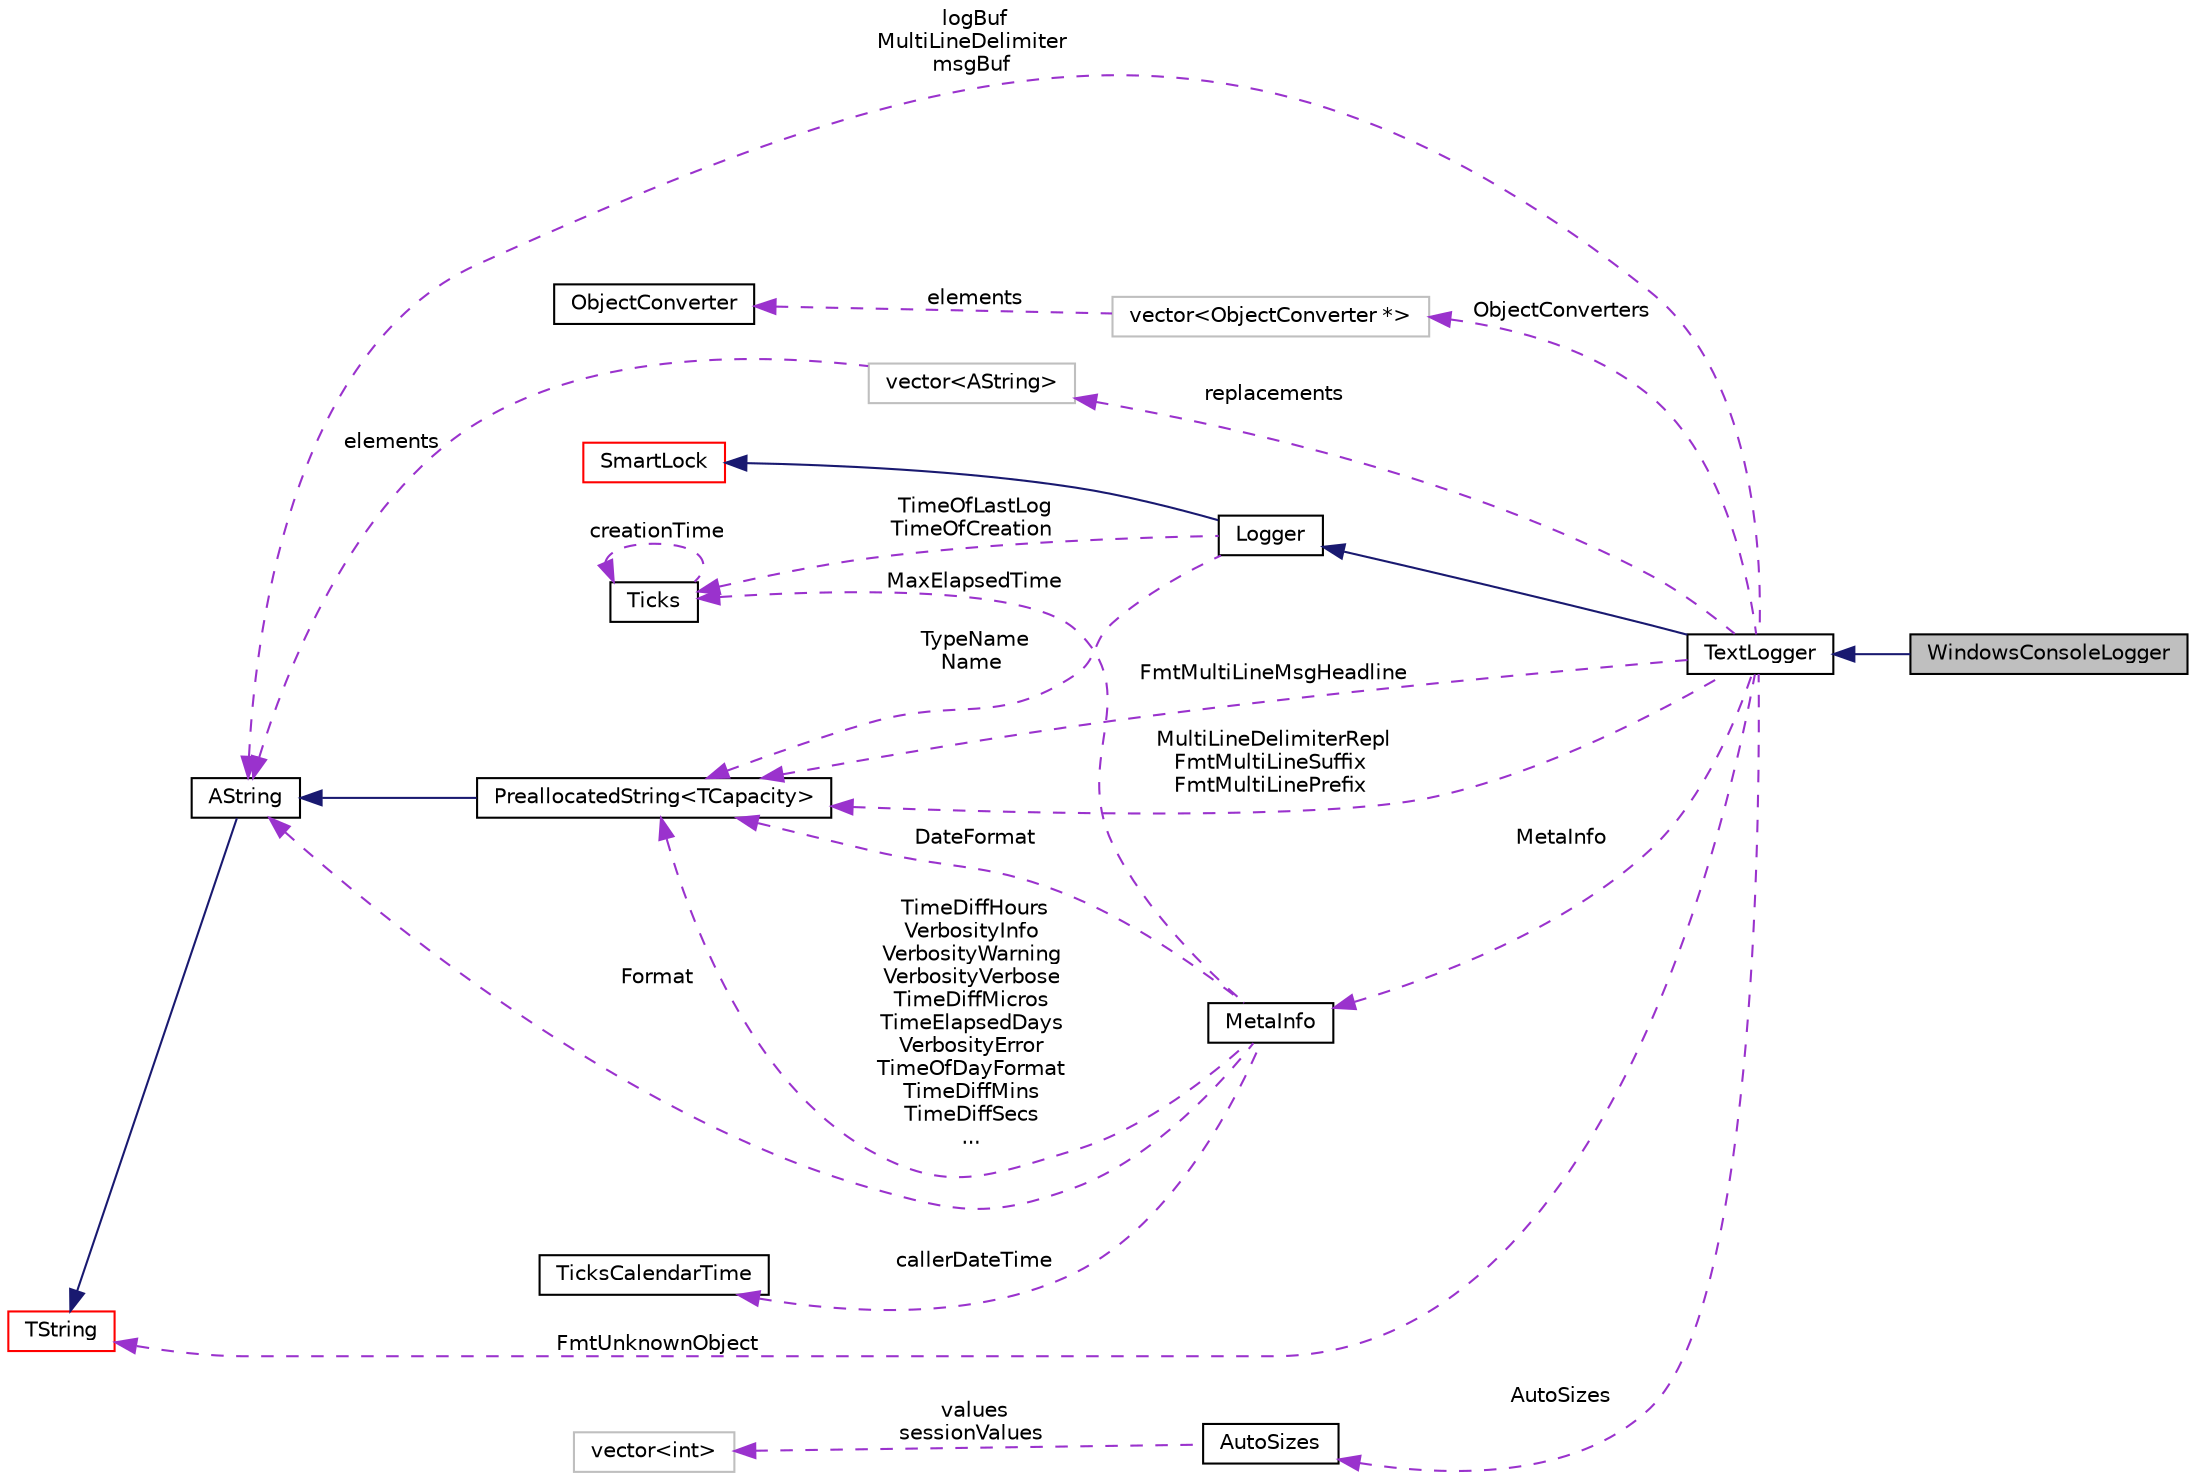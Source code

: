 digraph "WindowsConsoleLogger"
{
  edge [fontname="Helvetica",fontsize="10",labelfontname="Helvetica",labelfontsize="10"];
  node [fontname="Helvetica",fontsize="10",shape=record];
  rankdir="LR";
  Node1 [label="WindowsConsoleLogger",height=0.2,width=0.4,color="black", fillcolor="grey75", style="filled", fontcolor="black"];
  Node10 [label="vector\<int\>",height=0.2,width=0.4,color="grey75", fillcolor="white", style="filled"];
  Node11 [label="vector\<AString\>",height=0.2,width=0.4,color="grey75", fillcolor="white", style="filled"];
  Node16 [label="vector\<ObjectConverter *\>",height=0.2,width=0.4,color="grey75", fillcolor="white", style="filled"];
  Node6 [label="PreallocatedString\<TCapacity\>",height=0.2,width=0.4,color="black", fillcolor="white", style="filled",URL="$classaworx_1_1lib_1_1strings_1_1PreallocatedString.html"];
  Node2 -> Node1 [dir="back",color="midnightblue",fontsize="10",style="solid",fontname="Helvetica"];
  Node3 -> Node2 [dir="back",color="midnightblue",fontsize="10",style="solid",fontname="Helvetica"];
  Node4 -> Node3 [dir="back",color="midnightblue",fontsize="10",style="solid",fontname="Helvetica"];
  Node5 -> Node3 [dir="back",color="darkorchid3",fontsize="10",style="dashed",label=" TimeOfLastLog\nTimeOfCreation" ,fontname="Helvetica"];
  Node5 -> Node5 [dir="back",color="darkorchid3",fontsize="10",style="dashed",label=" creationTime" ,fontname="Helvetica"];
  Node5 -> Node14 [dir="back",color="darkorchid3",fontsize="10",style="dashed",label=" MaxElapsedTime" ,fontname="Helvetica"];
  Node6 -> Node2 [dir="back",color="darkorchid3",fontsize="10",style="dashed",label=" FmtMultiLineMsgHeadline" ,fontname="Helvetica"];
  Node6 -> Node2 [dir="back",color="darkorchid3",fontsize="10",style="dashed",label=" MultiLineDelimiterRepl\nFmtMultiLineSuffix\nFmtMultiLinePrefix" ,fontname="Helvetica"];
  Node6 -> Node3 [dir="back",color="darkorchid3",fontsize="10",style="dashed",label=" TypeName\nName" ,fontname="Helvetica"];
  Node6 -> Node14 [dir="back",color="darkorchid3",fontsize="10",style="dashed",label=" TimeDiffHours\nVerbosityInfo\nVerbosityWarning\nVerbosityVerbose\nTimeDiffMicros\nTimeElapsedDays\nVerbosityError\nTimeOfDayFormat\nTimeDiffMins\nTimeDiffSecs\n..." ,fontname="Helvetica"];
  Node6 -> Node14 [dir="back",color="darkorchid3",fontsize="10",style="dashed",label=" DateFormat" ,fontname="Helvetica"];
  Node7 -> Node2 [dir="back",color="darkorchid3",fontsize="10",style="dashed",label=" logBuf\nMultiLineDelimiter\nmsgBuf" ,fontname="Helvetica"];
  Node7 -> Node6 [dir="back",color="midnightblue",fontsize="10",style="solid",fontname="Helvetica"];
  Node7 -> Node11 [dir="back",color="darkorchid3",fontsize="10",style="dashed",label=" elements" ,fontname="Helvetica"];
  Node7 -> Node14 [dir="back",color="darkorchid3",fontsize="10",style="dashed",label=" Format" ,fontname="Helvetica"];
  Node8 -> Node2 [dir="back",color="darkorchid3",fontsize="10",style="dashed",label=" FmtUnknownObject" ,fontname="Helvetica"];
  Node8 -> Node7 [dir="back",color="midnightblue",fontsize="10",style="solid",fontname="Helvetica"];
  Node9 -> Node2 [dir="back",color="darkorchid3",fontsize="10",style="dashed",label=" AutoSizes" ,fontname="Helvetica"];
  Node10 -> Node9 [dir="back",color="darkorchid3",fontsize="10",style="dashed",label=" values\nsessionValues" ,fontname="Helvetica"];
  Node11 -> Node2 [dir="back",color="darkorchid3",fontsize="10",style="dashed",label=" replacements" ,fontname="Helvetica"];
  Node14 -> Node2 [dir="back",color="darkorchid3",fontsize="10",style="dashed",label=" MetaInfo" ,fontname="Helvetica"];
  Node15 -> Node14 [dir="back",color="darkorchid3",fontsize="10",style="dashed",label=" callerDateTime" ,fontname="Helvetica"];
  Node16 -> Node2 [dir="back",color="darkorchid3",fontsize="10",style="dashed",label=" ObjectConverters" ,fontname="Helvetica"];
  Node17 -> Node16 [dir="back",color="darkorchid3",fontsize="10",style="dashed",label=" elements" ,fontname="Helvetica"];
  Node2 [label="TextLogger",height=0.2,width=0.4,color="black", fillcolor="white", style="filled",URL="$classaworx_1_1lox_1_1core_1_1textlogger_1_1TextLogger.html"];
  Node3 [label="Logger",height=0.2,width=0.4,color="black", fillcolor="white", style="filled",URL="$classaworx_1_1lox_1_1core_1_1Logger.html"];
  Node4 [label="SmartLock",height=0.2,width=0.4,color="red", fillcolor="white", style="filled",URL="$classaworx_1_1lib_1_1threads_1_1SmartLock.html"];
  Node5 [label="Ticks",height=0.2,width=0.4,color="black", fillcolor="white", style="filled",URL="$classaworx_1_1lib_1_1time_1_1Ticks.html"];
  Node7 [label="AString",height=0.2,width=0.4,color="black", fillcolor="white", style="filled",URL="$classaworx_1_1lib_1_1strings_1_1AString.html"];
  Node8 [label="TString",height=0.2,width=0.4,color="red", fillcolor="white", style="filled",URL="$classaworx_1_1lib_1_1strings_1_1TString.html"];
  Node9 [label="AutoSizes",height=0.2,width=0.4,color="black", fillcolor="white", style="filled",URL="$classaworx_1_1lox_1_1core_1_1textlogger_1_1AutoSizes.html"];
  Node14 [label="MetaInfo",height=0.2,width=0.4,color="black", fillcolor="white", style="filled",URL="$classaworx_1_1lox_1_1core_1_1textlogger_1_1MetaInfo.html"];
  Node15 [label="TicksCalendarTime",height=0.2,width=0.4,color="black", fillcolor="white", style="filled",URL="$classaworx_1_1lib_1_1time_1_1TicksCalendarTime.html"];
  Node17 [label="ObjectConverter",height=0.2,width=0.4,color="black", fillcolor="white", style="filled",URL="$classaworx_1_1lox_1_1core_1_1textlogger_1_1ObjectConverter.html"];
}

